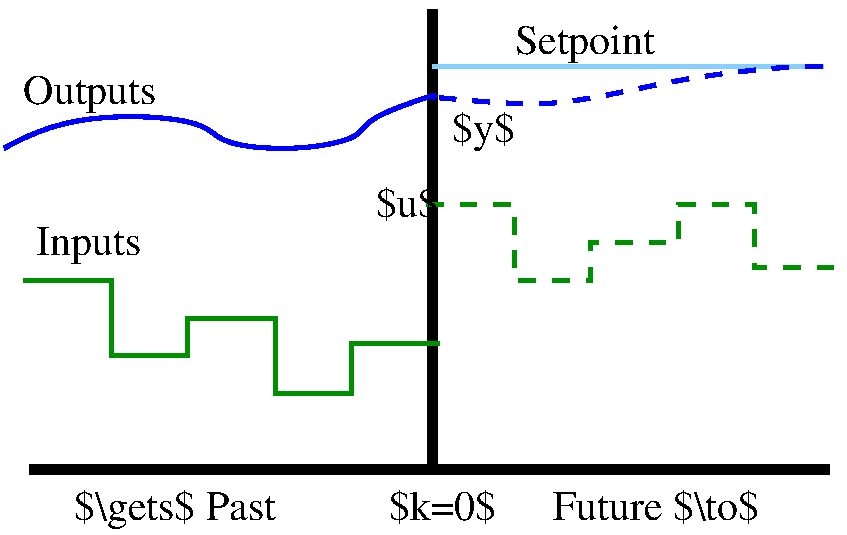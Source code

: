 #FIG 3.2  Produced by xfig version 3.2.5-alpha5
Landscape
Center
Metric
A4      
100.00
Single
-2
1200 2
2 1 0 6 0 7 50 -1 -1 0.000 0 0 -1 0 0 2
	 2925 7560 8640 7560
2 1 0 6 0 7 50 -1 -1 0.000 0 0 -1 0 0 2
	 5805 7560 5805 4275
2 1 0 3 11 7 50 -1 -1 0.000 0 0 -1 0 0 2
	 5805 4680 8595 4680
2 1 0 3 12 7 50 -1 -1 0.000 0 0 -1 0 0 10
	 2880 6210 3510 6210 3510 6750 4050 6750 4050 6480 4680 6480
	 4680 7020 5220 7020 5220 6660 5850 6660
2 1 1 3 12 7 50 -1 -1 8.000 0 0 -1 0 0 10
	 5760 5670 6390 5670 6390 6210 6930 6210 6930 5940 7560 5940
	 7560 5670 8100 5670 8100 6120 8730 6120
3 2 0 3 1 7 50 -1 -1 0.000 0 0 0 5
	 2745 5265 3645 5040 4815 5265 5625 4950 5805 4905
	 0.000 -1.000 -1.000 -1.000 0.000
3 0 1 3 1 7 50 -1 -1 8.000 0 0 0 5
	 5850 4905 6660 4995 7515 4770 8325 4680 8640 4680
	 0.000 1.000 1.000 1.000 0.000
4 0 0 50 -1 -1 20 0.0000 6 315 1605 3240 7920 $\\gets$ Past\001
4 0 0 50 -1 -1 20 0.0000 6 300 825 2970 6030 Inputs\001
4 0 0 50 -1 -1 20 0.0000 6 300 1095 6390 4590 Setpoint\001
4 0 0 50 -1 -1 20 0.0000 6 270 1620 6660 7920 Future $\\to$\001
4 0 0 50 -1 0 20 0.0000 6 270 495 5400 5760 $u$\001
4 0 0 50 -1 -1 20 0.0000 6 270 840 5490 7920 $k=0$\001
4 0 0 50 -1 0 20 0.0000 6 315 495 5940 5220 $y$\001
4 0 0 50 -1 -1 20 0.0000 6 300 1050 2880 4950 Outputs\001
